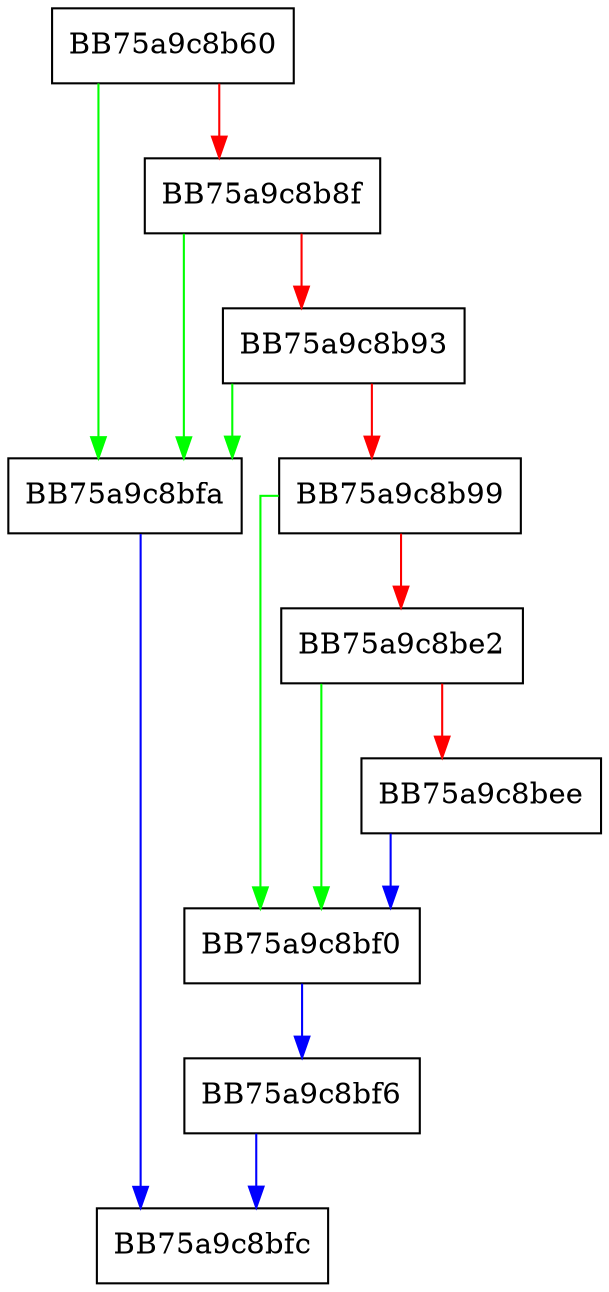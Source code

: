 digraph update_cfi_models_path {
  node [shape="box"];
  graph [splines=ortho];
  BB75a9c8b60 -> BB75a9c8bfa [color="green"];
  BB75a9c8b60 -> BB75a9c8b8f [color="red"];
  BB75a9c8b8f -> BB75a9c8bfa [color="green"];
  BB75a9c8b8f -> BB75a9c8b93 [color="red"];
  BB75a9c8b93 -> BB75a9c8bfa [color="green"];
  BB75a9c8b93 -> BB75a9c8b99 [color="red"];
  BB75a9c8b99 -> BB75a9c8bf0 [color="green"];
  BB75a9c8b99 -> BB75a9c8be2 [color="red"];
  BB75a9c8be2 -> BB75a9c8bf0 [color="green"];
  BB75a9c8be2 -> BB75a9c8bee [color="red"];
  BB75a9c8bee -> BB75a9c8bf0 [color="blue"];
  BB75a9c8bf0 -> BB75a9c8bf6 [color="blue"];
  BB75a9c8bf6 -> BB75a9c8bfc [color="blue"];
  BB75a9c8bfa -> BB75a9c8bfc [color="blue"];
}